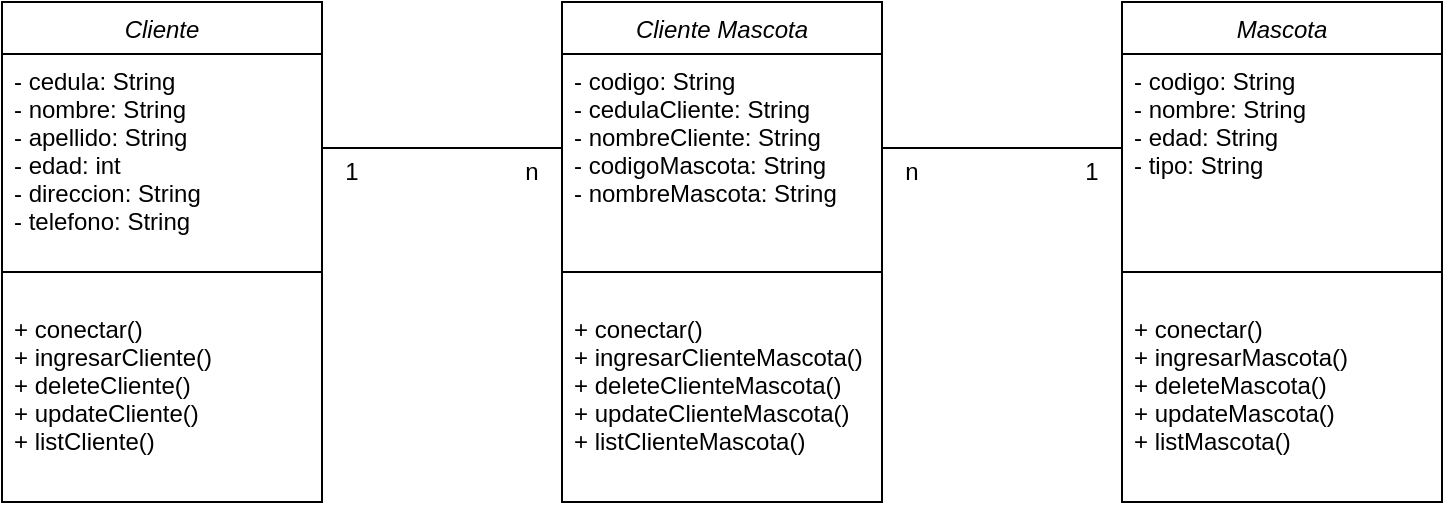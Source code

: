 <mxfile version="20.6.0" type="device"><diagram id="C5RBs43oDa-KdzZeNtuy" name="Page-1"><mxGraphModel dx="1038" dy="545" grid="1" gridSize="10" guides="1" tooltips="1" connect="1" arrows="1" fold="1" page="1" pageScale="1" pageWidth="827" pageHeight="1169" math="0" shadow="0"><root><mxCell id="WIyWlLk6GJQsqaUBKTNV-0"/><mxCell id="WIyWlLk6GJQsqaUBKTNV-1" parent="WIyWlLk6GJQsqaUBKTNV-0"/><mxCell id="zkfFHV4jXpPFQw0GAbJ--0" value="Cliente" style="swimlane;fontStyle=2;align=center;verticalAlign=top;childLayout=stackLayout;horizontal=1;startSize=26;horizontalStack=0;resizeParent=1;resizeLast=0;collapsible=1;marginBottom=0;rounded=0;shadow=0;strokeWidth=1;" parent="WIyWlLk6GJQsqaUBKTNV-1" vertex="1"><mxGeometry x="40" y="80" width="160" height="250" as="geometry"><mxRectangle x="230" y="140" width="160" height="26" as="alternateBounds"/></mxGeometry></mxCell><mxCell id="zkfFHV4jXpPFQw0GAbJ--1" value="- cedula: String&#10;- nombre: String&#10;- apellido: String&#10;- edad: int&#10;- direccion: String&#10;- telefono: String" style="text;align=left;verticalAlign=top;spacingLeft=4;spacingRight=4;overflow=hidden;rotatable=0;points=[[0,0.5],[1,0.5]];portConstraint=eastwest;" parent="zkfFHV4jXpPFQw0GAbJ--0" vertex="1"><mxGeometry y="26" width="160" height="94" as="geometry"/></mxCell><mxCell id="zkfFHV4jXpPFQw0GAbJ--4" value="" style="line;html=1;strokeWidth=1;align=left;verticalAlign=middle;spacingTop=-1;spacingLeft=3;spacingRight=3;rotatable=0;labelPosition=right;points=[];portConstraint=eastwest;" parent="zkfFHV4jXpPFQw0GAbJ--0" vertex="1"><mxGeometry y="120" width="160" height="30" as="geometry"/></mxCell><mxCell id="zkfFHV4jXpPFQw0GAbJ--5" value="+ conectar()&#10;+ ingresarCliente()&#10;+ deleteCliente()&#10;+ updateCliente()&#10;+ listCliente()&#10;" style="text;align=left;verticalAlign=top;spacingLeft=4;spacingRight=4;overflow=hidden;rotatable=0;points=[[0,0.5],[1,0.5]];portConstraint=eastwest;" parent="zkfFHV4jXpPFQw0GAbJ--0" vertex="1"><mxGeometry y="150" width="160" height="90" as="geometry"/></mxCell><mxCell id="jyJl9oTa3Qua_gENHZE8-1" value="Mascota" style="swimlane;fontStyle=2;align=center;verticalAlign=top;childLayout=stackLayout;horizontal=1;startSize=26;horizontalStack=0;resizeParent=1;resizeLast=0;collapsible=1;marginBottom=0;rounded=0;shadow=0;strokeWidth=1;" vertex="1" parent="WIyWlLk6GJQsqaUBKTNV-1"><mxGeometry x="600" y="80" width="160" height="250" as="geometry"><mxRectangle x="230" y="140" width="160" height="26" as="alternateBounds"/></mxGeometry></mxCell><mxCell id="jyJl9oTa3Qua_gENHZE8-2" value="- codigo: String&#10;- nombre: String&#10;- edad: String&#10;- tipo: String" style="text;align=left;verticalAlign=top;spacingLeft=4;spacingRight=4;overflow=hidden;rotatable=0;points=[[0,0.5],[1,0.5]];portConstraint=eastwest;" vertex="1" parent="jyJl9oTa3Qua_gENHZE8-1"><mxGeometry y="26" width="160" height="94" as="geometry"/></mxCell><mxCell id="jyJl9oTa3Qua_gENHZE8-3" value="" style="line;html=1;strokeWidth=1;align=left;verticalAlign=middle;spacingTop=-1;spacingLeft=3;spacingRight=3;rotatable=0;labelPosition=right;points=[];portConstraint=eastwest;" vertex="1" parent="jyJl9oTa3Qua_gENHZE8-1"><mxGeometry y="120" width="160" height="30" as="geometry"/></mxCell><mxCell id="jyJl9oTa3Qua_gENHZE8-4" value="+ conectar()&#10;+ ingresarMascota()&#10;+ deleteMascota()&#10;+ updateMascota()&#10;+ listMascota()&#10;" style="text;align=left;verticalAlign=top;spacingLeft=4;spacingRight=4;overflow=hidden;rotatable=0;points=[[0,0.5],[1,0.5]];portConstraint=eastwest;" vertex="1" parent="jyJl9oTa3Qua_gENHZE8-1"><mxGeometry y="150" width="160" height="90" as="geometry"/></mxCell><mxCell id="jyJl9oTa3Qua_gENHZE8-6" value="Cliente Mascota" style="swimlane;fontStyle=2;align=center;verticalAlign=top;childLayout=stackLayout;horizontal=1;startSize=26;horizontalStack=0;resizeParent=1;resizeLast=0;collapsible=1;marginBottom=0;rounded=0;shadow=0;strokeWidth=1;" vertex="1" parent="WIyWlLk6GJQsqaUBKTNV-1"><mxGeometry x="320" y="80" width="160" height="250" as="geometry"><mxRectangle x="230" y="140" width="160" height="26" as="alternateBounds"/></mxGeometry></mxCell><mxCell id="jyJl9oTa3Qua_gENHZE8-7" value="- codigo: String&#10;- cedulaCliente: String&#10;- nombreCliente: String&#10;- codigoMascota: String&#10;- nombreMascota: String" style="text;align=left;verticalAlign=top;spacingLeft=4;spacingRight=4;overflow=hidden;rotatable=0;points=[[0,0.5],[1,0.5]];portConstraint=eastwest;" vertex="1" parent="jyJl9oTa3Qua_gENHZE8-6"><mxGeometry y="26" width="160" height="94" as="geometry"/></mxCell><mxCell id="jyJl9oTa3Qua_gENHZE8-8" value="" style="line;html=1;strokeWidth=1;align=left;verticalAlign=middle;spacingTop=-1;spacingLeft=3;spacingRight=3;rotatable=0;labelPosition=right;points=[];portConstraint=eastwest;" vertex="1" parent="jyJl9oTa3Qua_gENHZE8-6"><mxGeometry y="120" width="160" height="30" as="geometry"/></mxCell><mxCell id="jyJl9oTa3Qua_gENHZE8-9" value="+ conectar()&#10;+ ingresarClienteMascota()&#10;+ deleteClienteMascota()&#10;+ updateClienteMascota()&#10;+ listClienteMascota()&#10;" style="text;align=left;verticalAlign=top;spacingLeft=4;spacingRight=4;overflow=hidden;rotatable=0;points=[[0,0.5],[1,0.5]];portConstraint=eastwest;" vertex="1" parent="jyJl9oTa3Qua_gENHZE8-6"><mxGeometry y="150" width="160" height="90" as="geometry"/></mxCell><mxCell id="jyJl9oTa3Qua_gENHZE8-10" value="" style="endArrow=none;html=1;rounded=0;entryX=0;entryY=0.5;entryDx=0;entryDy=0;exitX=1;exitY=0.5;exitDx=0;exitDy=0;" edge="1" parent="WIyWlLk6GJQsqaUBKTNV-1" source="jyJl9oTa3Qua_gENHZE8-7" target="jyJl9oTa3Qua_gENHZE8-2"><mxGeometry width="50" height="50" relative="1" as="geometry"><mxPoint x="390" y="310" as="sourcePoint"/><mxPoint x="440" y="260" as="targetPoint"/></mxGeometry></mxCell><mxCell id="jyJl9oTa3Qua_gENHZE8-11" value="" style="endArrow=none;html=1;rounded=0;exitX=1;exitY=0.5;exitDx=0;exitDy=0;entryX=0;entryY=0.5;entryDx=0;entryDy=0;" edge="1" parent="WIyWlLk6GJQsqaUBKTNV-1" source="zkfFHV4jXpPFQw0GAbJ--1" target="jyJl9oTa3Qua_gENHZE8-7"><mxGeometry width="50" height="50" relative="1" as="geometry"><mxPoint x="260" y="190" as="sourcePoint"/><mxPoint x="310" y="140" as="targetPoint"/></mxGeometry></mxCell><mxCell id="jyJl9oTa3Qua_gENHZE8-12" value="1" style="text;html=1;strokeColor=none;fillColor=none;align=center;verticalAlign=middle;whiteSpace=wrap;rounded=0;" vertex="1" parent="WIyWlLk6GJQsqaUBKTNV-1"><mxGeometry x="200" y="150" width="30" height="30" as="geometry"/></mxCell><mxCell id="jyJl9oTa3Qua_gENHZE8-13" value="1" style="text;html=1;strokeColor=none;fillColor=none;align=center;verticalAlign=middle;whiteSpace=wrap;rounded=0;" vertex="1" parent="WIyWlLk6GJQsqaUBKTNV-1"><mxGeometry x="570" y="150" width="30" height="30" as="geometry"/></mxCell><mxCell id="jyJl9oTa3Qua_gENHZE8-14" value="n" style="text;html=1;strokeColor=none;fillColor=none;align=center;verticalAlign=middle;whiteSpace=wrap;rounded=0;" vertex="1" parent="WIyWlLk6GJQsqaUBKTNV-1"><mxGeometry x="290" y="150" width="30" height="30" as="geometry"/></mxCell><mxCell id="jyJl9oTa3Qua_gENHZE8-15" value="n" style="text;html=1;strokeColor=none;fillColor=none;align=center;verticalAlign=middle;whiteSpace=wrap;rounded=0;" vertex="1" parent="WIyWlLk6GJQsqaUBKTNV-1"><mxGeometry x="480" y="150" width="30" height="30" as="geometry"/></mxCell></root></mxGraphModel></diagram></mxfile>
